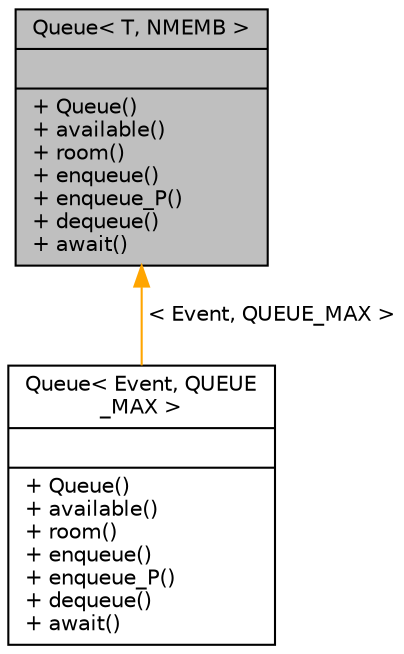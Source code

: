 digraph "Queue&lt; T, NMEMB &gt;"
{
  edge [fontname="Helvetica",fontsize="10",labelfontname="Helvetica",labelfontsize="10"];
  node [fontname="Helvetica",fontsize="10",shape=record];
  Node1 [label="{Queue\< T, NMEMB \>\n||+ Queue()\l+ available()\l+ room()\l+ enqueue()\l+ enqueue_P()\l+ dequeue()\l+ await()\l}",height=0.2,width=0.4,color="black", fillcolor="grey75", style="filled", fontcolor="black"];
  Node1 -> Node2 [dir="back",color="orange",fontsize="10",style="solid",label=" \< Event, QUEUE_MAX \>" ,fontname="Helvetica"];
  Node2 [label="{Queue\< Event, QUEUE\l_MAX \>\n||+ Queue()\l+ available()\l+ room()\l+ enqueue()\l+ enqueue_P()\l+ dequeue()\l+ await()\l}",height=0.2,width=0.4,color="black", fillcolor="white", style="filled",URL="$d7/d56/classQueue.html"];
}
